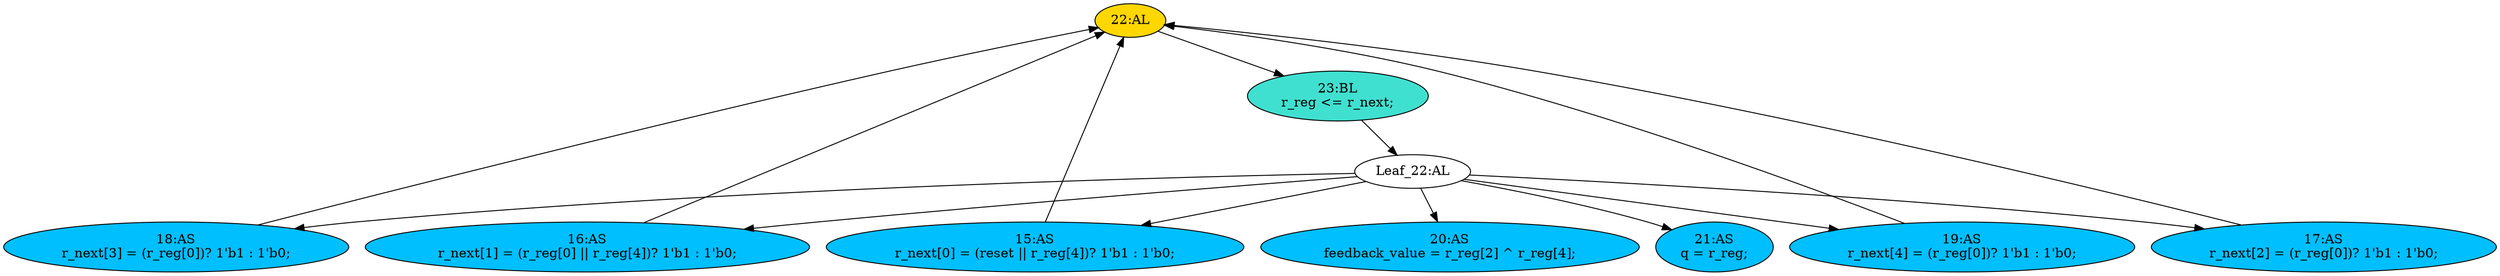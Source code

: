 strict digraph "compose( ,  )" {
	node [label="\N"];
	"22:AL"	[ast="<pyverilog.vparser.ast.Always object at 0x7f6c231d8fd0>",
		clk_sens=True,
		fillcolor=gold,
		label="22:AL",
		sens="['clk']",
		statements="[]",
		style=filled,
		typ=Always,
		use_var="['r_next']"];
	"23:BL"	[ast="<pyverilog.vparser.ast.Block object at 0x7f6c231d8990>",
		fillcolor=turquoise,
		label="23:BL
r_reg <= r_next;",
		statements="[<pyverilog.vparser.ast.NonblockingSubstitution object at 0x7f6c231d89d0>]",
		style=filled,
		typ=Block];
	"22:AL" -> "23:BL"	[cond="[]",
		lineno=None];
	"18:AS"	[ast="<pyverilog.vparser.ast.Assign object at 0x7f6c238dee50>",
		def_var="['r_next']",
		fillcolor=deepskyblue,
		label="18:AS
r_next[3] = (r_reg[0])? 1'b1 : 1'b0;",
		statements="[]",
		style=filled,
		typ=Assign,
		use_var="['r_reg']"];
	"18:AS" -> "22:AL";
	"16:AS"	[ast="<pyverilog.vparser.ast.Assign object at 0x7f6c2357d6d0>",
		def_var="['r_next']",
		fillcolor=deepskyblue,
		label="16:AS
r_next[1] = (r_reg[0] || r_reg[4])? 1'b1 : 1'b0;",
		statements="[]",
		style=filled,
		typ=Assign,
		use_var="['r_reg', 'r_reg']"];
	"16:AS" -> "22:AL";
	"15:AS"	[ast="<pyverilog.vparser.ast.Assign object at 0x7f6c23563210>",
		def_var="['r_next']",
		fillcolor=deepskyblue,
		label="15:AS
r_next[0] = (reset || r_reg[4])? 1'b1 : 1'b0;",
		statements="[]",
		style=filled,
		typ=Assign,
		use_var="['reset', 'r_reg']"];
	"15:AS" -> "22:AL";
	"19:AS"	[ast="<pyverilog.vparser.ast.Assign object at 0x7f6c23586510>",
		def_var="['r_next']",
		fillcolor=deepskyblue,
		label="19:AS
r_next[4] = (r_reg[0])? 1'b1 : 1'b0;",
		statements="[]",
		style=filled,
		typ=Assign,
		use_var="['r_reg']"];
	"19:AS" -> "22:AL";
	"21:AS"	[ast="<pyverilog.vparser.ast.Assign object at 0x7f6c231d8d90>",
		def_var="['q']",
		fillcolor=deepskyblue,
		label="21:AS
q = r_reg;",
		statements="[]",
		style=filled,
		typ=Assign,
		use_var="['r_reg']"];
	"Leaf_22:AL"	[def_var="['r_reg']",
		label="Leaf_22:AL"];
	"Leaf_22:AL" -> "18:AS";
	"Leaf_22:AL" -> "16:AS";
	"Leaf_22:AL" -> "15:AS";
	"Leaf_22:AL" -> "19:AS";
	"Leaf_22:AL" -> "21:AS";
	"20:AS"	[ast="<pyverilog.vparser.ast.Assign object at 0x7f6c231d8810>",
		def_var="['feedback_value']",
		fillcolor=deepskyblue,
		label="20:AS
feedback_value = r_reg[2] ^ r_reg[4];",
		statements="[]",
		style=filled,
		typ=Assign,
		use_var="['r_reg', 'r_reg']"];
	"Leaf_22:AL" -> "20:AS";
	"17:AS"	[ast="<pyverilog.vparser.ast.Assign object at 0x7f6c23566ad0>",
		def_var="['r_next']",
		fillcolor=deepskyblue,
		label="17:AS
r_next[2] = (r_reg[0])? 1'b1 : 1'b0;",
		statements="[]",
		style=filled,
		typ=Assign,
		use_var="['r_reg']"];
	"Leaf_22:AL" -> "17:AS";
	"23:BL" -> "Leaf_22:AL"	[cond="[]",
		lineno=None];
	"17:AS" -> "22:AL";
}
